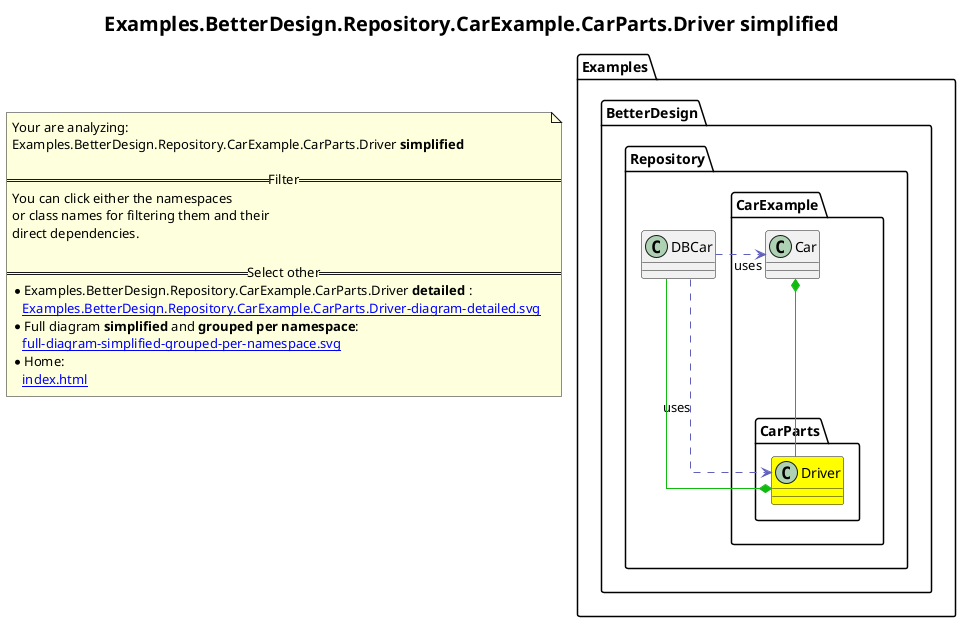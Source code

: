 @startuml
skinparam linetype ortho
title <size:20>Examples.BetterDesign.Repository.CarExample.CarParts.Driver **simplified** </size>
note "Your are analyzing:\nExamples.BetterDesign.Repository.CarExample.CarParts.Driver **simplified** \n\n==Filter==\nYou can click either the namespaces \nor class names for filtering them and their\ndirect dependencies.\n\n==Select other==\n* Examples.BetterDesign.Repository.CarExample.CarParts.Driver **detailed** :\n   [[Examples.BetterDesign.Repository.CarExample.CarParts.Driver-diagram-detailed.svg]]\n* Full diagram **simplified** and **grouped per namespace**:\n   [[full-diagram-simplified-grouped-per-namespace.svg]]\n* Home:\n   [[index.html]]" as FloatingNote
    class Examples.BetterDesign.Repository.DBCar [[Examples.BetterDesign.Repository.DBCar-diagram-simplified.svg]]  {
    }
      class Examples.BetterDesign.Repository.CarExample.Car [[Examples.BetterDesign.Repository.CarExample.Car-diagram-simplified.svg]]  {
      }
        class Examples.BetterDesign.Repository.CarExample.CarParts.Driver [[Examples.BetterDesign.Repository.CarExample.CarParts.Driver-diagram-simplified.svg]] #yellow {
        }
 ' *************************************** 
 ' *************************************** 
 ' *************************************** 
' Class relations extracted from namespace:
' Examples.BetterDesign.Repository
Examples.BetterDesign.Repository.DBCar .[#6060BB].> Examples.BetterDesign.Repository.CarExample.CarParts.Driver  : uses 
Examples.BetterDesign.Repository.DBCar .[#6060BB].> Examples.BetterDesign.Repository.CarExample.Car  : uses 
' Class relations extracted from namespace:
' Examples.BetterDesign.Repository.CarExample
Examples.BetterDesign.Repository.CarExample.Car *-[#10BB10]- Examples.BetterDesign.Repository.CarExample.CarParts.Driver 
' Class relations extracted from namespace:
' Examples.BetterDesign.Repository.CarExample.CarParts
Examples.BetterDesign.Repository.CarExample.CarParts.Driver *-[#10BB10]- Examples.BetterDesign.Repository.DBCar 
@enduml